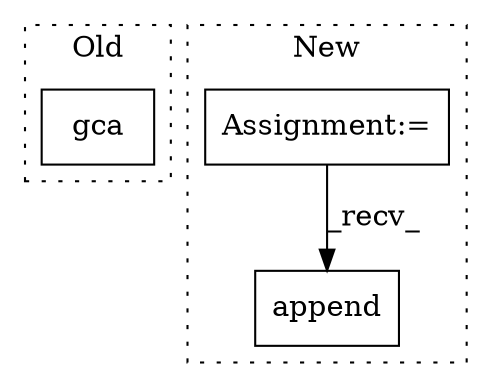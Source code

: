 digraph G {
subgraph cluster0 {
1 [label="gca" a="32" s="8816" l="5" shape="box"];
label = "Old";
style="dotted";
}
subgraph cluster1 {
2 [label="append" a="32" s="8393,8403" l="7,1" shape="box"];
3 [label="Assignment:=" a="7" s="7991" l="1" shape="box"];
label = "New";
style="dotted";
}
3 -> 2 [label="_recv_"];
}